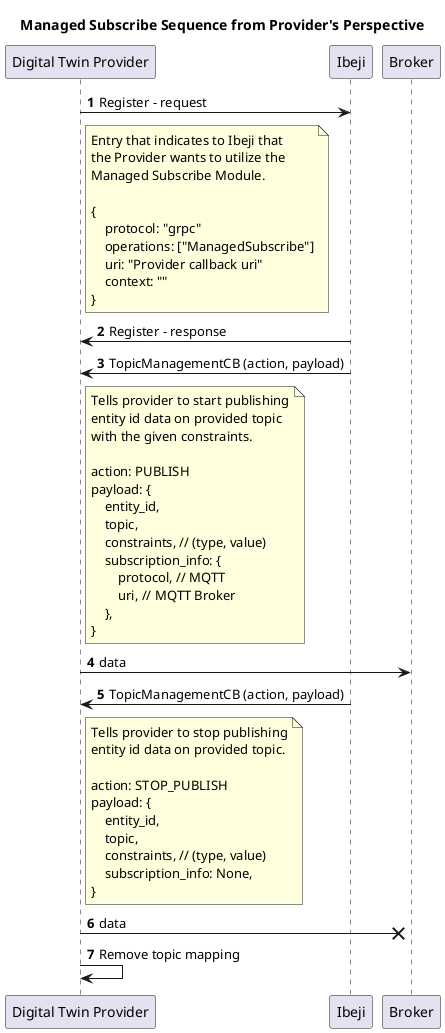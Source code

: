 @startuml Managed Subscribe Provider
title Managed Subscribe Sequence from Provider's Perspective
participant "Digital Twin Provider" as DTProvider
participant Ibeji
participant Broker

autonumber

DTProvider -> Ibeji: Register - request
note right of DTProvider
Entry that indicates to Ibeji that
the Provider wants to utilize the
Managed Subscribe Module.

{
    protocol: "grpc"
    operations: ["ManagedSubscribe"]
    uri: "Provider callback uri"
    context: ""
}
end note
Ibeji -> DTProvider: Register - response

Ibeji -> DTProvider: TopicManagementCB (action, payload)
note right of DTProvider
Tells provider to start publishing
entity id data on provided topic
with the given constraints.

action: PUBLISH
payload: {
    entity_id,
    topic,
    constraints, // (type, value)
    subscription_info: {
        protocol, // MQTT
        uri, // MQTT Broker
    },
}
end note
DTProvider -> Broker: data
DTProvider <- Ibeji: TopicManagementCB (action, payload)
note right of DTProvider
Tells provider to stop publishing
entity id data on provided topic.

action: STOP_PUBLISH
payload: {
    entity_id,
    topic,
    constraints, // (type, value)
    subscription_info: None,
}
end note
DTProvider ->x Broker: data
DTProvider -> DTProvider: Remove topic mapping
@enduml
